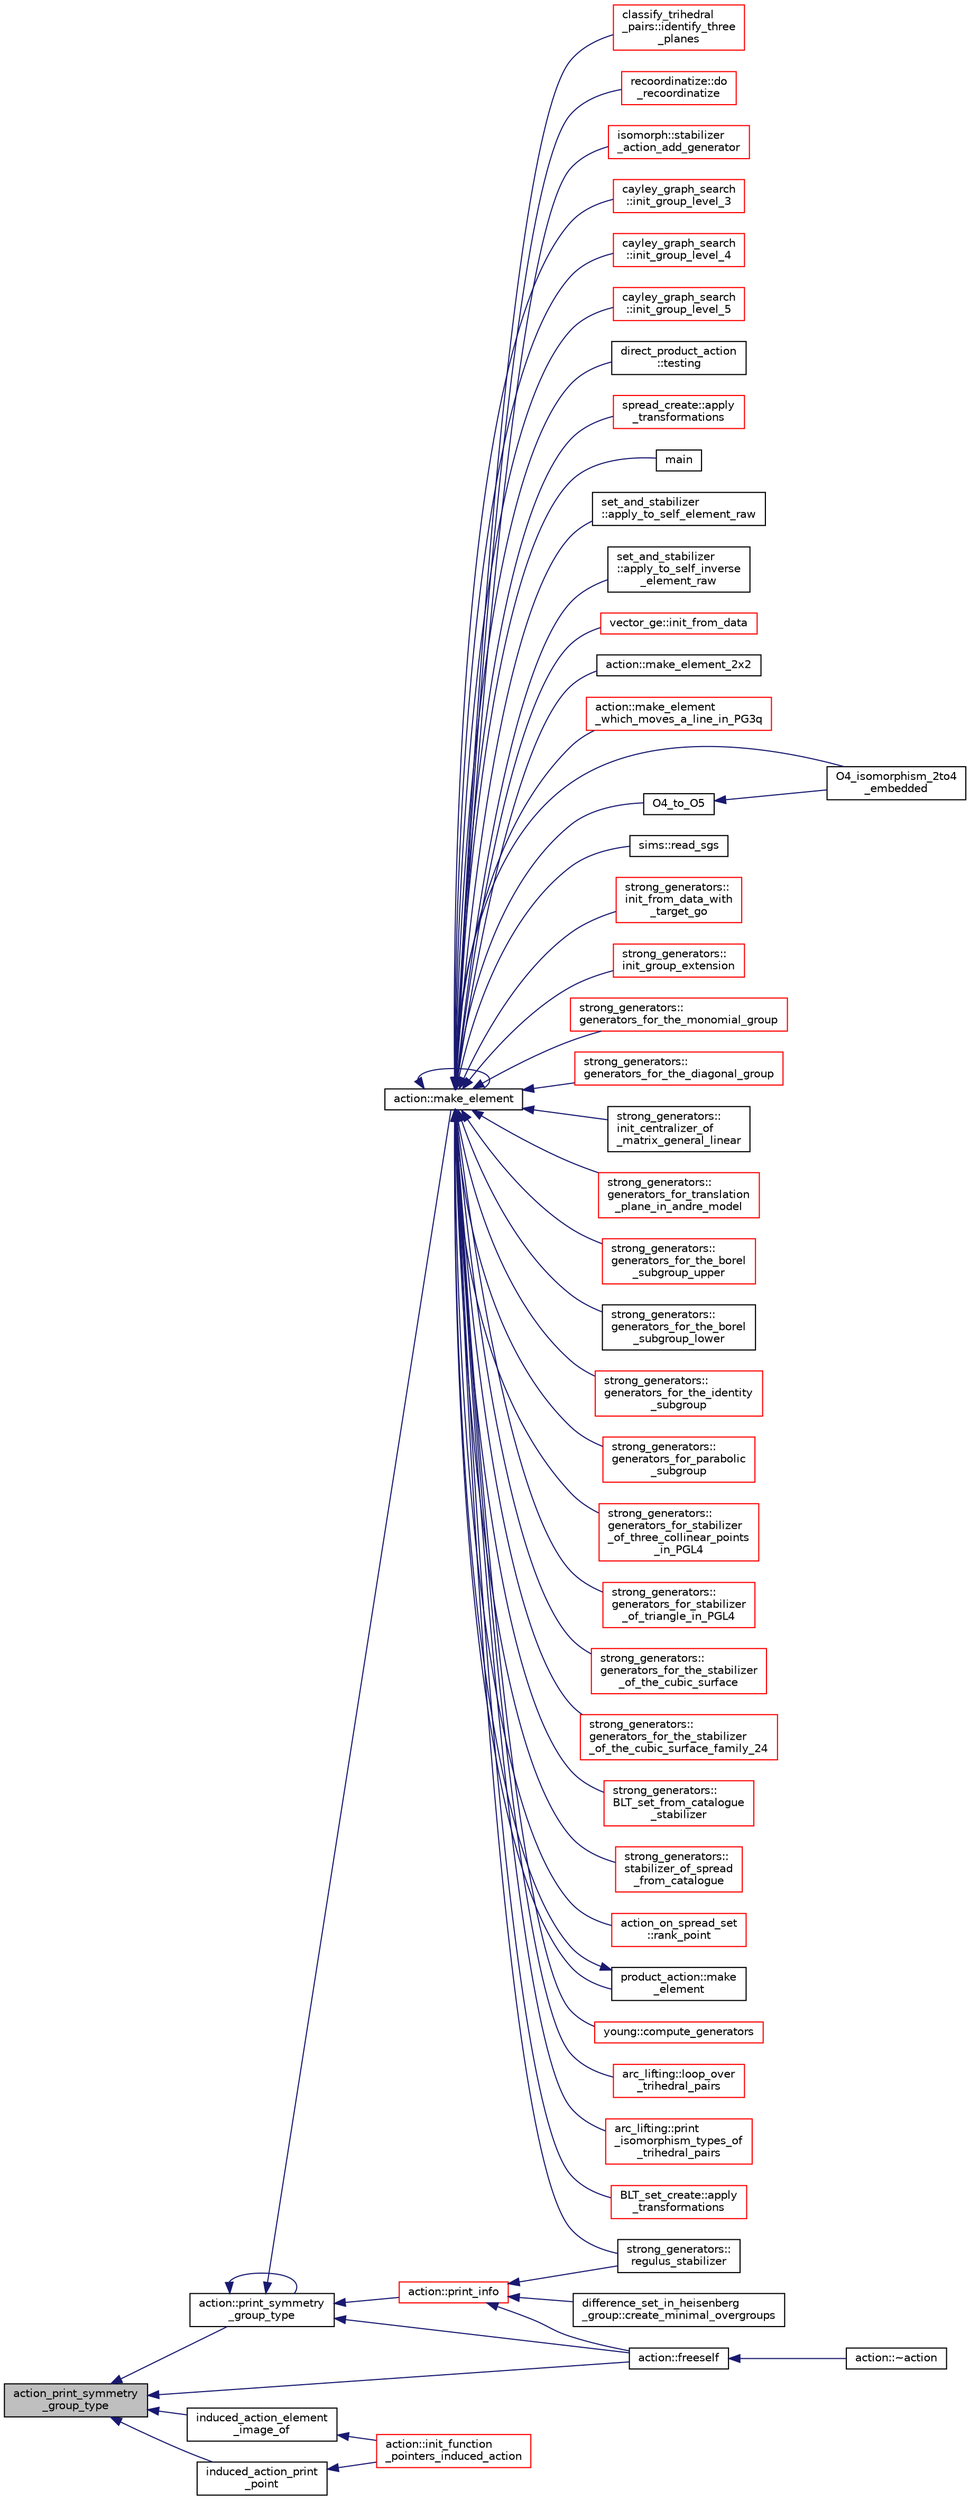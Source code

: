 digraph "action_print_symmetry_group_type"
{
  edge [fontname="Helvetica",fontsize="10",labelfontname="Helvetica",labelfontsize="10"];
  node [fontname="Helvetica",fontsize="10",shape=record];
  rankdir="LR";
  Node1 [label="action_print_symmetry\l_group_type",height=0.2,width=0.4,color="black", fillcolor="grey75", style="filled", fontcolor="black"];
  Node1 -> Node2 [dir="back",color="midnightblue",fontsize="10",style="solid",fontname="Helvetica"];
  Node2 [label="action::freeself",height=0.2,width=0.4,color="black", fillcolor="white", style="filled",URL="$d2/d86/classaction.html#aadb16f58fb831310eea91fa6c9611062"];
  Node2 -> Node3 [dir="back",color="midnightblue",fontsize="10",style="solid",fontname="Helvetica"];
  Node3 [label="action::~action",height=0.2,width=0.4,color="black", fillcolor="white", style="filled",URL="$d2/d86/classaction.html#ab6f76ca0e49cfd012d51036f32e86116"];
  Node1 -> Node4 [dir="back",color="midnightblue",fontsize="10",style="solid",fontname="Helvetica"];
  Node4 [label="action::print_symmetry\l_group_type",height=0.2,width=0.4,color="black", fillcolor="white", style="filled",URL="$d2/d86/classaction.html#aed811766c7e64fe2c853df8b0b67aa6e"];
  Node4 -> Node2 [dir="back",color="midnightblue",fontsize="10",style="solid",fontname="Helvetica"];
  Node4 -> Node5 [dir="back",color="midnightblue",fontsize="10",style="solid",fontname="Helvetica"];
  Node5 [label="action::make_element",height=0.2,width=0.4,color="black", fillcolor="white", style="filled",URL="$d2/d86/classaction.html#a920fa2a27583fb60bae10e7b282cdd1d"];
  Node5 -> Node6 [dir="back",color="midnightblue",fontsize="10",style="solid",fontname="Helvetica"];
  Node6 [label="cayley_graph_search\l::init_group_level_3",height=0.2,width=0.4,color="red", fillcolor="white", style="filled",URL="$de/dae/classcayley__graph__search.html#a7c936e674e8ea64597fa37ae5aa71c71"];
  Node5 -> Node11 [dir="back",color="midnightblue",fontsize="10",style="solid",fontname="Helvetica"];
  Node11 [label="cayley_graph_search\l::init_group_level_4",height=0.2,width=0.4,color="red", fillcolor="white", style="filled",URL="$de/dae/classcayley__graph__search.html#a6593f90cd91bea8c23fe71acca05655e"];
  Node5 -> Node12 [dir="back",color="midnightblue",fontsize="10",style="solid",fontname="Helvetica"];
  Node12 [label="cayley_graph_search\l::init_group_level_5",height=0.2,width=0.4,color="red", fillcolor="white", style="filled",URL="$de/dae/classcayley__graph__search.html#ab4427f6ab65833dae31a18f44a5d6d7a"];
  Node5 -> Node13 [dir="back",color="midnightblue",fontsize="10",style="solid",fontname="Helvetica"];
  Node13 [label="direct_product_action\l::testing",height=0.2,width=0.4,color="black", fillcolor="white", style="filled",URL="$d3/d78/classdirect__product__action.html#a343dbbfe1b3932d198bfa59b48c7026f"];
  Node5 -> Node14 [dir="back",color="midnightblue",fontsize="10",style="solid",fontname="Helvetica"];
  Node14 [label="spread_create::apply\l_transformations",height=0.2,width=0.4,color="red", fillcolor="white", style="filled",URL="$de/d97/classspread__create.html#af324e4219cba2572fec394ef40e9ee88"];
  Node5 -> Node16 [dir="back",color="midnightblue",fontsize="10",style="solid",fontname="Helvetica"];
  Node16 [label="main",height=0.2,width=0.4,color="black", fillcolor="white", style="filled",URL="$df/df8/surface__classify_8_c.html#a217dbf8b442f20279ea00b898af96f52"];
  Node5 -> Node17 [dir="back",color="midnightblue",fontsize="10",style="solid",fontname="Helvetica"];
  Node17 [label="set_and_stabilizer\l::apply_to_self_element_raw",height=0.2,width=0.4,color="black", fillcolor="white", style="filled",URL="$de/df6/classset__and__stabilizer.html#aa7730cf2de0ea01c59c1fe9e3beeb550"];
  Node5 -> Node18 [dir="back",color="midnightblue",fontsize="10",style="solid",fontname="Helvetica"];
  Node18 [label="set_and_stabilizer\l::apply_to_self_inverse\l_element_raw",height=0.2,width=0.4,color="black", fillcolor="white", style="filled",URL="$de/df6/classset__and__stabilizer.html#aefacb2c9fef9d9ae8224b38185e4eeda"];
  Node5 -> Node19 [dir="back",color="midnightblue",fontsize="10",style="solid",fontname="Helvetica"];
  Node19 [label="vector_ge::init_from_data",height=0.2,width=0.4,color="red", fillcolor="white", style="filled",URL="$d4/d6e/classvector__ge.html#a44b1669e41321b41d93fb5cf957b8bc5"];
  Node5 -> Node67 [dir="back",color="midnightblue",fontsize="10",style="solid",fontname="Helvetica"];
  Node67 [label="action::make_element_2x2",height=0.2,width=0.4,color="black", fillcolor="white", style="filled",URL="$d2/d86/classaction.html#a17fab7163af96b900aae4899bff7332f"];
  Node5 -> Node5 [dir="back",color="midnightblue",fontsize="10",style="solid",fontname="Helvetica"];
  Node5 -> Node68 [dir="back",color="midnightblue",fontsize="10",style="solid",fontname="Helvetica"];
  Node68 [label="action::make_element\l_which_moves_a_line_in_PG3q",height=0.2,width=0.4,color="red", fillcolor="white", style="filled",URL="$d2/d86/classaction.html#a926b90c3aafacbf77ffd99d50a8408cb"];
  Node5 -> Node77 [dir="back",color="midnightblue",fontsize="10",style="solid",fontname="Helvetica"];
  Node77 [label="O4_isomorphism_2to4\l_embedded",height=0.2,width=0.4,color="black", fillcolor="white", style="filled",URL="$dc/dd4/group__actions_8h.html#aa6a3808993602713a701a20d3905ebe1"];
  Node5 -> Node78 [dir="back",color="midnightblue",fontsize="10",style="solid",fontname="Helvetica"];
  Node78 [label="O4_to_O5",height=0.2,width=0.4,color="black", fillcolor="white", style="filled",URL="$dc/dd4/group__actions_8h.html#af20467afc2151efb154c3c86ae5e1e5a"];
  Node78 -> Node77 [dir="back",color="midnightblue",fontsize="10",style="solid",fontname="Helvetica"];
  Node5 -> Node79 [dir="back",color="midnightblue",fontsize="10",style="solid",fontname="Helvetica"];
  Node79 [label="sims::read_sgs",height=0.2,width=0.4,color="black", fillcolor="white", style="filled",URL="$d9/df3/classsims.html#acc819864b418090e81b8a060cdc384df"];
  Node5 -> Node80 [dir="back",color="midnightblue",fontsize="10",style="solid",fontname="Helvetica"];
  Node80 [label="strong_generators::\linit_from_data_with\l_target_go",height=0.2,width=0.4,color="red", fillcolor="white", style="filled",URL="$dc/d09/classstrong__generators.html#a026182fcca35e7a95aa7583e716585e0"];
  Node5 -> Node82 [dir="back",color="midnightblue",fontsize="10",style="solid",fontname="Helvetica"];
  Node82 [label="strong_generators::\linit_group_extension",height=0.2,width=0.4,color="red", fillcolor="white", style="filled",URL="$dc/d09/classstrong__generators.html#a5e889497cab5e9c522c8c4610ebb8328"];
  Node5 -> Node89 [dir="back",color="midnightblue",fontsize="10",style="solid",fontname="Helvetica"];
  Node89 [label="strong_generators::\lgenerators_for_the_monomial_group",height=0.2,width=0.4,color="red", fillcolor="white", style="filled",URL="$dc/d09/classstrong__generators.html#a504b7cefda70b646b2064f80784d7f8a"];
  Node5 -> Node91 [dir="back",color="midnightblue",fontsize="10",style="solid",fontname="Helvetica"];
  Node91 [label="strong_generators::\lgenerators_for_the_diagonal_group",height=0.2,width=0.4,color="red", fillcolor="white", style="filled",URL="$dc/d09/classstrong__generators.html#a560ff860f139f7f02f293fa7f5f01aff"];
  Node5 -> Node93 [dir="back",color="midnightblue",fontsize="10",style="solid",fontname="Helvetica"];
  Node93 [label="strong_generators::\linit_centralizer_of\l_matrix_general_linear",height=0.2,width=0.4,color="black", fillcolor="white", style="filled",URL="$dc/d09/classstrong__generators.html#a32d3dac9a96e73497b2e8f822d7e0038"];
  Node5 -> Node94 [dir="back",color="midnightblue",fontsize="10",style="solid",fontname="Helvetica"];
  Node94 [label="strong_generators::\lgenerators_for_translation\l_plane_in_andre_model",height=0.2,width=0.4,color="red", fillcolor="white", style="filled",URL="$dc/d09/classstrong__generators.html#aceefa8f4e00918ef0c4e9899a6d892ac"];
  Node5 -> Node48 [dir="back",color="midnightblue",fontsize="10",style="solid",fontname="Helvetica"];
  Node48 [label="strong_generators::\lregulus_stabilizer",height=0.2,width=0.4,color="black", fillcolor="white", style="filled",URL="$dc/d09/classstrong__generators.html#a32e999d14b4168695f2e775ddf2ed7e7"];
  Node5 -> Node95 [dir="back",color="midnightblue",fontsize="10",style="solid",fontname="Helvetica"];
  Node95 [label="strong_generators::\lgenerators_for_the_borel\l_subgroup_upper",height=0.2,width=0.4,color="red", fillcolor="white", style="filled",URL="$dc/d09/classstrong__generators.html#ad2b78850e421039116d2ba4bb4939729"];
  Node5 -> Node97 [dir="back",color="midnightblue",fontsize="10",style="solid",fontname="Helvetica"];
  Node97 [label="strong_generators::\lgenerators_for_the_borel\l_subgroup_lower",height=0.2,width=0.4,color="black", fillcolor="white", style="filled",URL="$dc/d09/classstrong__generators.html#acdadd5e5c979289f36fdaaf6a96d6243"];
  Node5 -> Node98 [dir="back",color="midnightblue",fontsize="10",style="solid",fontname="Helvetica"];
  Node98 [label="strong_generators::\lgenerators_for_the_identity\l_subgroup",height=0.2,width=0.4,color="red", fillcolor="white", style="filled",URL="$dc/d09/classstrong__generators.html#a6af2f0c5e1700eefbaf90ff38892eecc"];
  Node5 -> Node100 [dir="back",color="midnightblue",fontsize="10",style="solid",fontname="Helvetica"];
  Node100 [label="strong_generators::\lgenerators_for_parabolic\l_subgroup",height=0.2,width=0.4,color="red", fillcolor="white", style="filled",URL="$dc/d09/classstrong__generators.html#a5c5c460bc6bc949e865c7e634720847a"];
  Node5 -> Node103 [dir="back",color="midnightblue",fontsize="10",style="solid",fontname="Helvetica"];
  Node103 [label="strong_generators::\lgenerators_for_stabilizer\l_of_three_collinear_points\l_in_PGL4",height=0.2,width=0.4,color="red", fillcolor="white", style="filled",URL="$dc/d09/classstrong__generators.html#a59efd3b79710ccb1dce194a779ebf26e"];
  Node5 -> Node106 [dir="back",color="midnightblue",fontsize="10",style="solid",fontname="Helvetica"];
  Node106 [label="strong_generators::\lgenerators_for_stabilizer\l_of_triangle_in_PGL4",height=0.2,width=0.4,color="red", fillcolor="white", style="filled",URL="$dc/d09/classstrong__generators.html#ad83abfc0148c2cacdfd34d122e579b0c"];
  Node5 -> Node107 [dir="back",color="midnightblue",fontsize="10",style="solid",fontname="Helvetica"];
  Node107 [label="strong_generators::\lgenerators_for_the_stabilizer\l_of_the_cubic_surface",height=0.2,width=0.4,color="red", fillcolor="white", style="filled",URL="$dc/d09/classstrong__generators.html#a606282c1c7c6d98a03ad1f896d9ae4c0"];
  Node5 -> Node108 [dir="back",color="midnightblue",fontsize="10",style="solid",fontname="Helvetica"];
  Node108 [label="strong_generators::\lgenerators_for_the_stabilizer\l_of_the_cubic_surface_family_24",height=0.2,width=0.4,color="red", fillcolor="white", style="filled",URL="$dc/d09/classstrong__generators.html#a984cb3bd1b49e98dbcaa1bbe90bd3077"];
  Node5 -> Node111 [dir="back",color="midnightblue",fontsize="10",style="solid",fontname="Helvetica"];
  Node111 [label="strong_generators::\lBLT_set_from_catalogue\l_stabilizer",height=0.2,width=0.4,color="red", fillcolor="white", style="filled",URL="$dc/d09/classstrong__generators.html#a5745df767149506be3c591359840014f"];
  Node5 -> Node112 [dir="back",color="midnightblue",fontsize="10",style="solid",fontname="Helvetica"];
  Node112 [label="strong_generators::\lstabilizer_of_spread\l_from_catalogue",height=0.2,width=0.4,color="red", fillcolor="white", style="filled",URL="$dc/d09/classstrong__generators.html#aedcc0f18e04cb4190e78d11f1c4b29dd"];
  Node5 -> Node114 [dir="back",color="midnightblue",fontsize="10",style="solid",fontname="Helvetica"];
  Node114 [label="action_on_spread_set\l::rank_point",height=0.2,width=0.4,color="red", fillcolor="white", style="filled",URL="$d2/d7a/classaction__on__spread__set.html#a1d7082bfaaf523ad746fe94685fe2e43"];
  Node5 -> Node299 [dir="back",color="midnightblue",fontsize="10",style="solid",fontname="Helvetica"];
  Node299 [label="product_action::make\l_element",height=0.2,width=0.4,color="black", fillcolor="white", style="filled",URL="$d8/d74/classproduct__action.html#a1d16f9f3a4be7b3ed6ce0825612a3cd8"];
  Node299 -> Node5 [dir="back",color="midnightblue",fontsize="10",style="solid",fontname="Helvetica"];
  Node5 -> Node300 [dir="back",color="midnightblue",fontsize="10",style="solid",fontname="Helvetica"];
  Node300 [label="young::compute_generators",height=0.2,width=0.4,color="red", fillcolor="white", style="filled",URL="$dd/d68/classyoung.html#a26c8929e3f3f49437e3241f5d627ee20"];
  Node5 -> Node302 [dir="back",color="midnightblue",fontsize="10",style="solid",fontname="Helvetica"];
  Node302 [label="arc_lifting::loop_over\l_trihedral_pairs",height=0.2,width=0.4,color="red", fillcolor="white", style="filled",URL="$dc/db7/classarc__lifting.html#a30126f5ed4126d604c191aa4d1f7505a"];
  Node5 -> Node303 [dir="back",color="midnightblue",fontsize="10",style="solid",fontname="Helvetica"];
  Node303 [label="arc_lifting::print\l_isomorphism_types_of\l_trihedral_pairs",height=0.2,width=0.4,color="red", fillcolor="white", style="filled",URL="$dc/db7/classarc__lifting.html#ac2ea90f2acf97c870a7f46f7b125b8b7"];
  Node5 -> Node305 [dir="back",color="midnightblue",fontsize="10",style="solid",fontname="Helvetica"];
  Node305 [label="BLT_set_create::apply\l_transformations",height=0.2,width=0.4,color="red", fillcolor="white", style="filled",URL="$d4/d40/class_b_l_t__set__create.html#ab39c77dca057b334e270fadee6c26c2c"];
  Node5 -> Node306 [dir="back",color="midnightblue",fontsize="10",style="solid",fontname="Helvetica"];
  Node306 [label="classify_trihedral\l_pairs::identify_three\l_planes",height=0.2,width=0.4,color="red", fillcolor="white", style="filled",URL="$d1/d21/classclassify__trihedral__pairs.html#a0c39bec96db456430eb119aa573f6d25"];
  Node5 -> Node310 [dir="back",color="midnightblue",fontsize="10",style="solid",fontname="Helvetica"];
  Node310 [label="recoordinatize::do\l_recoordinatize",height=0.2,width=0.4,color="red", fillcolor="white", style="filled",URL="$d3/d3c/classrecoordinatize.html#ae667d36625d30c780af10da96e26ab04"];
  Node5 -> Node314 [dir="back",color="midnightblue",fontsize="10",style="solid",fontname="Helvetica"];
  Node314 [label="isomorph::stabilizer\l_action_add_generator",height=0.2,width=0.4,color="red", fillcolor="white", style="filled",URL="$d3/d5f/classisomorph.html#ae91af86c9c82cf9c5c7ee24a60e59460"];
  Node4 -> Node4 [dir="back",color="midnightblue",fontsize="10",style="solid",fontname="Helvetica"];
  Node4 -> Node315 [dir="back",color="midnightblue",fontsize="10",style="solid",fontname="Helvetica"];
  Node315 [label="action::print_info",height=0.2,width=0.4,color="red", fillcolor="white", style="filled",URL="$d2/d86/classaction.html#a6f89e493e5c5a32e5c3b8963d438ce86"];
  Node315 -> Node155 [dir="back",color="midnightblue",fontsize="10",style="solid",fontname="Helvetica"];
  Node155 [label="difference_set_in_heisenberg\l_group::create_minimal_overgroups",height=0.2,width=0.4,color="black", fillcolor="white", style="filled",URL="$de/d8a/classdifference__set__in__heisenberg__group.html#a9bde5ad5da3ebaebf98fbfd3e8110b79"];
  Node315 -> Node2 [dir="back",color="midnightblue",fontsize="10",style="solid",fontname="Helvetica"];
  Node315 -> Node48 [dir="back",color="midnightblue",fontsize="10",style="solid",fontname="Helvetica"];
  Node1 -> Node116 [dir="back",color="midnightblue",fontsize="10",style="solid",fontname="Helvetica"];
  Node116 [label="induced_action_element\l_image_of",height=0.2,width=0.4,color="black", fillcolor="white", style="filled",URL="$d3/d27/interface_8_c.html#a821850d6c3988dd122de0489cd36f0f0"];
  Node116 -> Node117 [dir="back",color="midnightblue",fontsize="10",style="solid",fontname="Helvetica"];
  Node117 [label="action::init_function\l_pointers_induced_action",height=0.2,width=0.4,color="red", fillcolor="white", style="filled",URL="$d2/d86/classaction.html#a3b9287d084b24f7a3b9532a7589c58de"];
  Node1 -> Node398 [dir="back",color="midnightblue",fontsize="10",style="solid",fontname="Helvetica"];
  Node398 [label="induced_action_print\l_point",height=0.2,width=0.4,color="black", fillcolor="white", style="filled",URL="$d3/d27/interface_8_c.html#af15373c64f9e8d33dd3c448d98cc2382"];
  Node398 -> Node117 [dir="back",color="midnightblue",fontsize="10",style="solid",fontname="Helvetica"];
}
